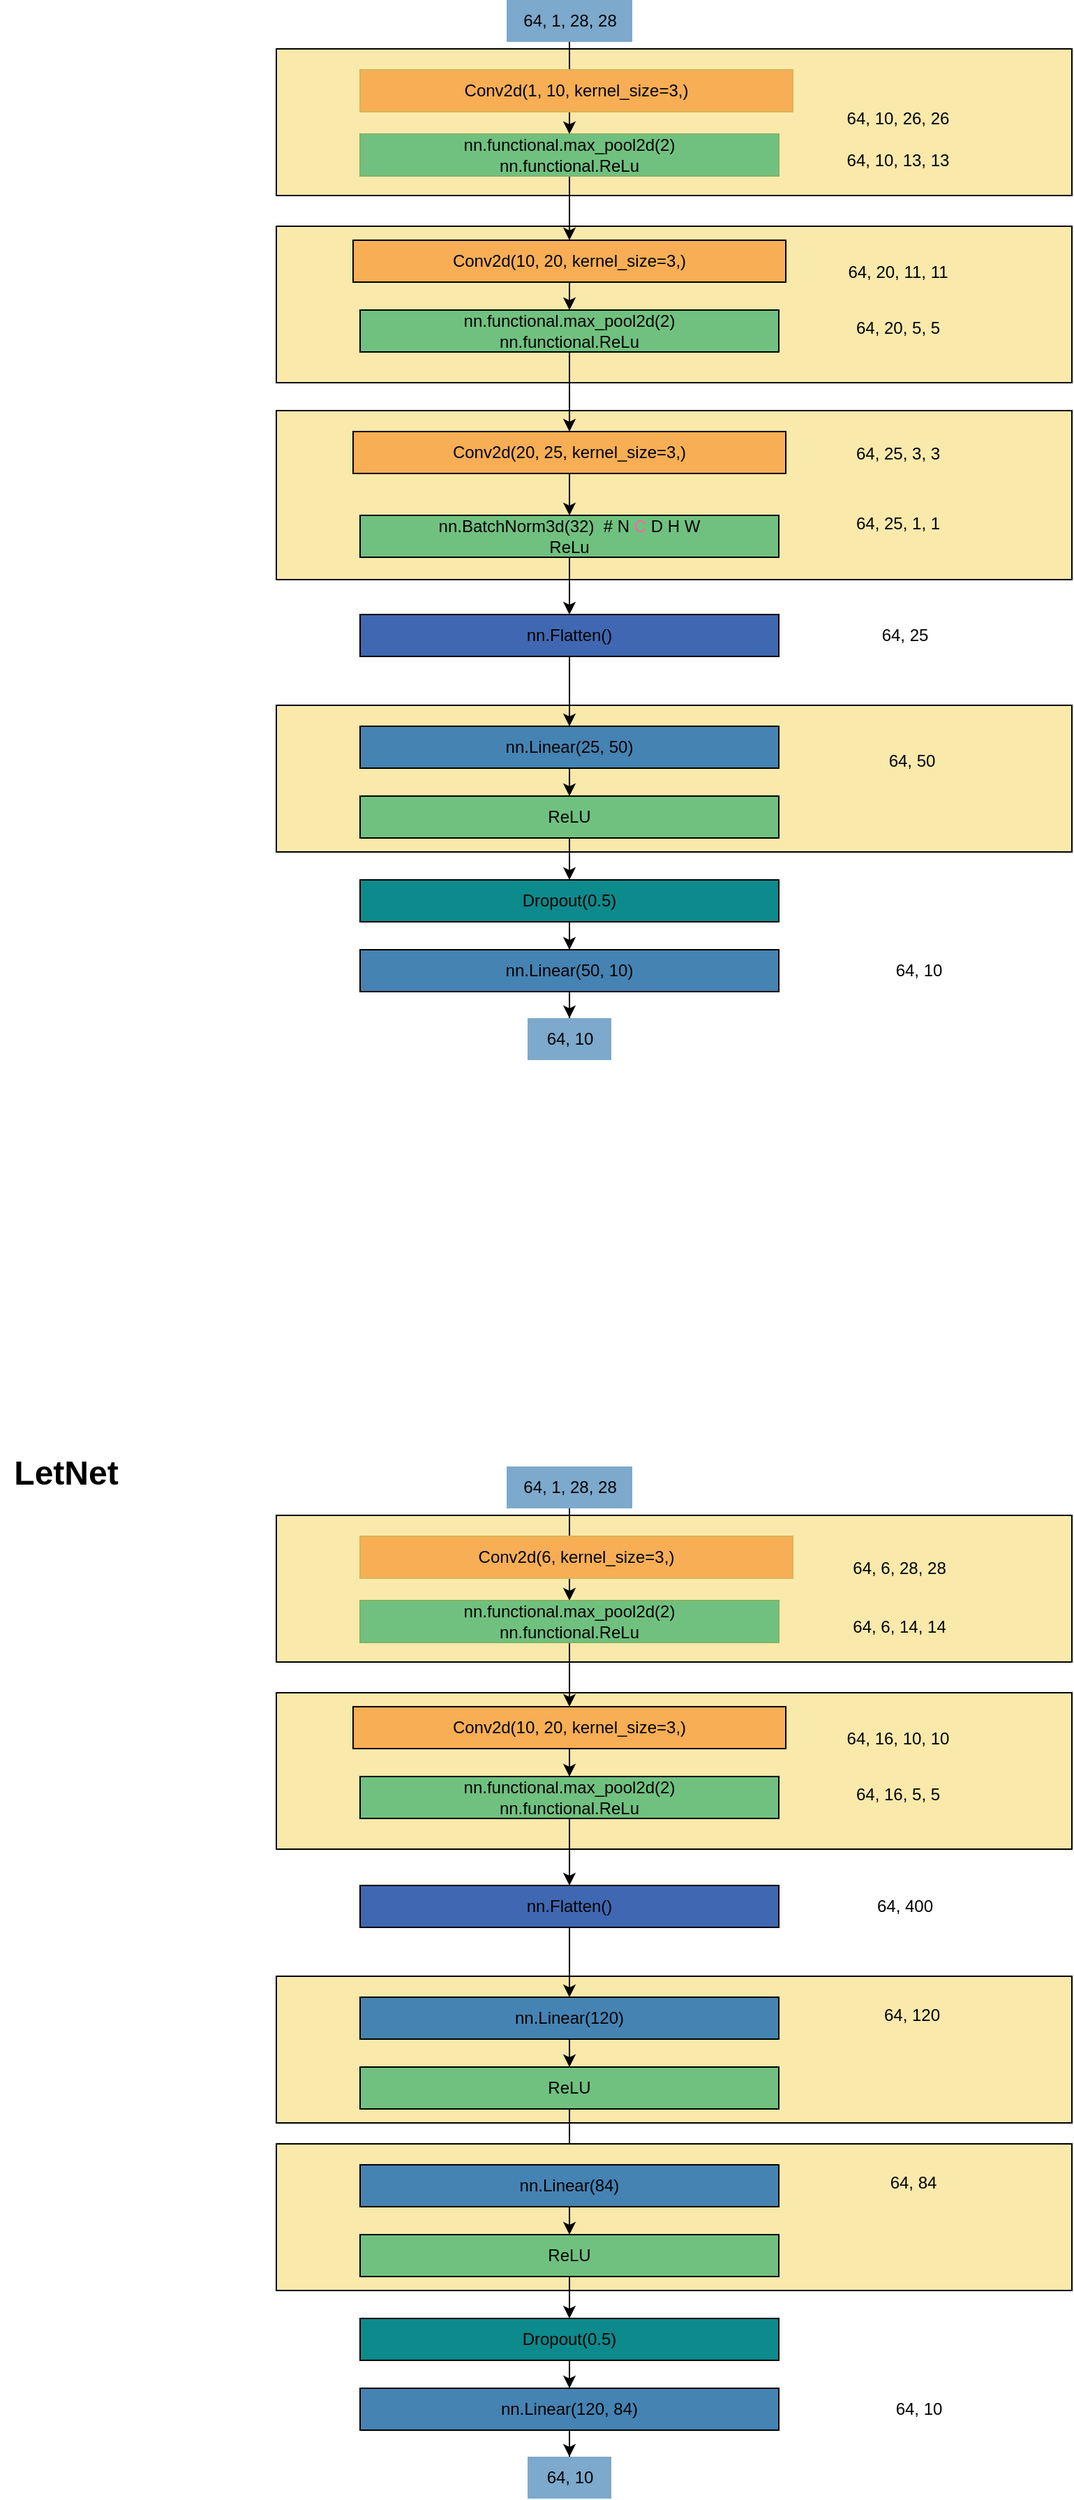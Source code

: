 <mxfile version="22.1.15" type="github">
  <diagram name="Page-1" id="TViR4RKvFwvL5A93G_rv">
    <mxGraphModel dx="977" dy="609" grid="0" gridSize="10" guides="1" tooltips="1" connect="1" arrows="1" fold="1" page="1" pageScale="1" pageWidth="827" pageHeight="1169" math="0" shadow="0">
      <root>
        <mxCell id="0" />
        <mxCell id="1" parent="0" />
        <mxCell id="9EgnNoj6Y7_mkdGmdueD-1" value="" style="rounded=0;whiteSpace=wrap;html=1;fillColor=#F9E9AB;" parent="1" vertex="1">
          <mxGeometry x="200" y="641" width="570" height="105" as="geometry" />
        </mxCell>
        <mxCell id="9EgnNoj6Y7_mkdGmdueD-5" value="" style="rounded=0;whiteSpace=wrap;html=1;fillColor=#F9E9AB;" parent="1" vertex="1">
          <mxGeometry x="200" y="430" width="570" height="121" as="geometry" />
        </mxCell>
        <mxCell id="9EgnNoj6Y7_mkdGmdueD-6" value="" style="rounded=0;whiteSpace=wrap;html=1;fillColor=#F9E9AB;" parent="1" vertex="1">
          <mxGeometry x="200" y="298" width="570" height="112" as="geometry" />
        </mxCell>
        <mxCell id="9EgnNoj6Y7_mkdGmdueD-7" value="" style="rounded=0;whiteSpace=wrap;html=1;fillColor=#F9E9AB;" parent="1" vertex="1">
          <mxGeometry x="200" y="171" width="570" height="105" as="geometry" />
        </mxCell>
        <mxCell id="9EgnNoj6Y7_mkdGmdueD-8" value="" style="edgeStyle=orthogonalEdgeStyle;rounded=0;orthogonalLoop=1;jettySize=auto;html=1;" parent="1" source="9EgnNoj6Y7_mkdGmdueD-9" target="9EgnNoj6Y7_mkdGmdueD-12" edge="1">
          <mxGeometry relative="1" as="geometry" />
        </mxCell>
        <mxCell id="9EgnNoj6Y7_mkdGmdueD-9" value="64, 1, 28, 28" style="text;html=1;align=center;verticalAlign=middle;resizable=0;points=[];autosize=1;strokeColor=none;fillColor=#7CA9CC;" parent="1" vertex="1">
          <mxGeometry x="365" y="136" width="90" height="30" as="geometry" />
        </mxCell>
        <mxCell id="9EgnNoj6Y7_mkdGmdueD-10" value="Conv2d(1, 10, kernel_size=3,)" style="whiteSpace=wrap;html=1;fillColor=#F7AE55;strokeColor=#d6b656;" parent="1" vertex="1">
          <mxGeometry x="260" y="186" width="310" height="30" as="geometry" />
        </mxCell>
        <mxCell id="9EgnNoj6Y7_mkdGmdueD-11" value="" style="edgeStyle=orthogonalEdgeStyle;rounded=0;orthogonalLoop=1;jettySize=auto;html=1;" parent="1" source="9EgnNoj6Y7_mkdGmdueD-12" target="9EgnNoj6Y7_mkdGmdueD-16" edge="1">
          <mxGeometry relative="1" as="geometry" />
        </mxCell>
        <mxCell id="9EgnNoj6Y7_mkdGmdueD-12" value="&lt;div&gt;nn.functional.max_pool2d(2) &lt;br&gt;nn.functional.ReLu&lt;br&gt;&lt;/div&gt;" style="whiteSpace=wrap;html=1;fillColor=#70c17f;strokeColor=#82b366;" parent="1" vertex="1">
          <mxGeometry x="260" y="232" width="300" height="30" as="geometry" />
        </mxCell>
        <mxCell id="9EgnNoj6Y7_mkdGmdueD-13" value="64, 10, 26, 26" style="text;html=1;align=center;verticalAlign=middle;resizable=0;points=[];autosize=1;strokeColor=none;fillColor=none;" parent="1" vertex="1">
          <mxGeometry x="595" y="206" width="100" height="30" as="geometry" />
        </mxCell>
        <mxCell id="9EgnNoj6Y7_mkdGmdueD-15" style="edgeStyle=orthogonalEdgeStyle;rounded=0;orthogonalLoop=1;jettySize=auto;html=1;exitX=0.5;exitY=1;exitDx=0;exitDy=0;entryX=0.5;entryY=0;entryDx=0;entryDy=0;" parent="1" source="9EgnNoj6Y7_mkdGmdueD-16" target="9EgnNoj6Y7_mkdGmdueD-19" edge="1">
          <mxGeometry relative="1" as="geometry" />
        </mxCell>
        <mxCell id="9EgnNoj6Y7_mkdGmdueD-16" value="Conv2d(10, 20, kernel_size=3,)" style="whiteSpace=wrap;html=1;fillColor=#F7AE55;" parent="1" vertex="1">
          <mxGeometry x="255" y="308" width="310" height="30" as="geometry" />
        </mxCell>
        <mxCell id="9EgnNoj6Y7_mkdGmdueD-69" style="edgeStyle=orthogonalEdgeStyle;rounded=0;orthogonalLoop=1;jettySize=auto;html=1;exitX=0.5;exitY=1;exitDx=0;exitDy=0;entryX=0.5;entryY=0;entryDx=0;entryDy=0;" parent="1" source="9EgnNoj6Y7_mkdGmdueD-19" target="9EgnNoj6Y7_mkdGmdueD-25" edge="1">
          <mxGeometry relative="1" as="geometry" />
        </mxCell>
        <mxCell id="9EgnNoj6Y7_mkdGmdueD-19" value="&lt;div&gt;nn.functional.max_pool2d(2)&lt;br&gt;nn.functional.ReLu&lt;br&gt;&lt;/div&gt;" style="whiteSpace=wrap;html=1;fillColor=#70C17F;" parent="1" vertex="1">
          <mxGeometry x="260" y="358" width="300" height="30" as="geometry" />
        </mxCell>
        <mxCell id="9EgnNoj6Y7_mkdGmdueD-24" value="" style="edgeStyle=orthogonalEdgeStyle;rounded=0;orthogonalLoop=1;jettySize=auto;html=1;" parent="1" source="9EgnNoj6Y7_mkdGmdueD-25" target="9EgnNoj6Y7_mkdGmdueD-28" edge="1">
          <mxGeometry relative="1" as="geometry" />
        </mxCell>
        <mxCell id="9EgnNoj6Y7_mkdGmdueD-25" value="Conv2d(20, 25, kernel_size=3,)" style="whiteSpace=wrap;html=1;fillColor=#F7AE55;" parent="1" vertex="1">
          <mxGeometry x="255" y="445" width="310" height="30" as="geometry" />
        </mxCell>
        <mxCell id="9EgnNoj6Y7_mkdGmdueD-72" style="edgeStyle=orthogonalEdgeStyle;rounded=0;orthogonalLoop=1;jettySize=auto;html=1;exitX=0.5;exitY=1;exitDx=0;exitDy=0;entryX=0.5;entryY=0;entryDx=0;entryDy=0;" parent="1" source="9EgnNoj6Y7_mkdGmdueD-28" target="9EgnNoj6Y7_mkdGmdueD-55" edge="1">
          <mxGeometry relative="1" as="geometry" />
        </mxCell>
        <mxCell id="9EgnNoj6Y7_mkdGmdueD-28" value="&lt;div&gt;nn.BatchNorm3d(32)&amp;nbsp; # N &lt;font color=&quot;#ff61ab&quot;&gt;C&lt;/font&gt; D H W&lt;br&gt;ReLu&lt;br&gt;&lt;/div&gt;" style="whiteSpace=wrap;html=1;fillColor=#70C17F;" parent="1" vertex="1">
          <mxGeometry x="260" y="505" width="300" height="30" as="geometry" />
        </mxCell>
        <mxCell id="9EgnNoj6Y7_mkdGmdueD-54" style="edgeStyle=orthogonalEdgeStyle;rounded=0;orthogonalLoop=1;jettySize=auto;html=1;exitX=0.5;exitY=1;exitDx=0;exitDy=0;" parent="1" source="9EgnNoj6Y7_mkdGmdueD-55" target="9EgnNoj6Y7_mkdGmdueD-58" edge="1">
          <mxGeometry relative="1" as="geometry" />
        </mxCell>
        <mxCell id="9EgnNoj6Y7_mkdGmdueD-55" value="nn.Flatten()" style="whiteSpace=wrap;html=1;fillColor=#4068B2;" parent="1" vertex="1">
          <mxGeometry x="260" y="576" width="300" height="30" as="geometry" />
        </mxCell>
        <mxCell id="9EgnNoj6Y7_mkdGmdueD-56" value="64, 25" style="text;html=1;align=center;verticalAlign=middle;resizable=0;points=[];autosize=1;strokeColor=none;fillColor=none;" parent="1" vertex="1">
          <mxGeometry x="620" y="576" width="60" height="30" as="geometry" />
        </mxCell>
        <mxCell id="9EgnNoj6Y7_mkdGmdueD-57" style="edgeStyle=orthogonalEdgeStyle;rounded=0;orthogonalLoop=1;jettySize=auto;html=1;exitX=0.5;exitY=1;exitDx=0;exitDy=0;entryX=0.5;entryY=0;entryDx=0;entryDy=0;" parent="1" source="9EgnNoj6Y7_mkdGmdueD-58" target="9EgnNoj6Y7_mkdGmdueD-62" edge="1">
          <mxGeometry relative="1" as="geometry" />
        </mxCell>
        <mxCell id="9EgnNoj6Y7_mkdGmdueD-58" value="nn.Linear(25, 50)" style="whiteSpace=wrap;html=1;fillColor=#4583B3;" parent="1" vertex="1">
          <mxGeometry x="260" y="656" width="300" height="30" as="geometry" />
        </mxCell>
        <mxCell id="9EgnNoj6Y7_mkdGmdueD-59" value="64, 50" style="text;html=1;align=center;verticalAlign=middle;resizable=0;points=[];autosize=1;strokeColor=none;fillColor=none;" parent="1" vertex="1">
          <mxGeometry x="625" y="666" width="60" height="30" as="geometry" />
        </mxCell>
        <mxCell id="9EgnNoj6Y7_mkdGmdueD-74" style="edgeStyle=orthogonalEdgeStyle;rounded=0;orthogonalLoop=1;jettySize=auto;html=1;exitX=0.5;exitY=1;exitDx=0;exitDy=0;" parent="1" source="9EgnNoj6Y7_mkdGmdueD-60" target="9EgnNoj6Y7_mkdGmdueD-73" edge="1">
          <mxGeometry relative="1" as="geometry" />
        </mxCell>
        <mxCell id="9EgnNoj6Y7_mkdGmdueD-60" value="nn.Linear(50, 10)" style="whiteSpace=wrap;html=1;fillColor=#4583B3;" parent="1" vertex="1">
          <mxGeometry x="260" y="816" width="300" height="30" as="geometry" />
        </mxCell>
        <mxCell id="9EgnNoj6Y7_mkdGmdueD-61" value="" style="edgeStyle=orthogonalEdgeStyle;rounded=0;orthogonalLoop=1;jettySize=auto;html=1;" parent="1" source="9EgnNoj6Y7_mkdGmdueD-62" target="9EgnNoj6Y7_mkdGmdueD-65" edge="1">
          <mxGeometry relative="1" as="geometry" />
        </mxCell>
        <mxCell id="9EgnNoj6Y7_mkdGmdueD-62" value="ReLU" style="whiteSpace=wrap;html=1;fillColor=#70C17F;" parent="1" vertex="1">
          <mxGeometry x="260" y="706" width="300" height="30" as="geometry" />
        </mxCell>
        <mxCell id="9EgnNoj6Y7_mkdGmdueD-63" value="64, 10" style="text;html=1;align=center;verticalAlign=middle;resizable=0;points=[];autosize=1;strokeColor=none;fillColor=none;" parent="1" vertex="1">
          <mxGeometry x="630" y="816" width="60" height="30" as="geometry" />
        </mxCell>
        <mxCell id="9EgnNoj6Y7_mkdGmdueD-64" value="" style="edgeStyle=orthogonalEdgeStyle;rounded=0;orthogonalLoop=1;jettySize=auto;html=1;" parent="1" source="9EgnNoj6Y7_mkdGmdueD-65" target="9EgnNoj6Y7_mkdGmdueD-60" edge="1">
          <mxGeometry relative="1" as="geometry" />
        </mxCell>
        <mxCell id="9EgnNoj6Y7_mkdGmdueD-65" value="Dropout(0.5)" style="whiteSpace=wrap;html=1;fillColor=#0D8A8C;" parent="1" vertex="1">
          <mxGeometry x="260" y="766" width="300" height="30" as="geometry" />
        </mxCell>
        <mxCell id="9EgnNoj6Y7_mkdGmdueD-66" value="64, 10, 13, 13" style="text;html=1;align=center;verticalAlign=middle;resizable=0;points=[];autosize=1;strokeColor=none;fillColor=none;" parent="1" vertex="1">
          <mxGeometry x="595" y="236" width="100" height="30" as="geometry" />
        </mxCell>
        <mxCell id="9EgnNoj6Y7_mkdGmdueD-67" value="64, 20, 11, 11" style="text;html=1;align=center;verticalAlign=middle;resizable=0;points=[];autosize=1;strokeColor=none;fillColor=none;" parent="1" vertex="1">
          <mxGeometry x="595" y="316" width="100" height="30" as="geometry" />
        </mxCell>
        <mxCell id="9EgnNoj6Y7_mkdGmdueD-68" value="64, 20, 5, 5" style="text;html=1;align=center;verticalAlign=middle;resizable=0;points=[];autosize=1;strokeColor=none;fillColor=none;" parent="1" vertex="1">
          <mxGeometry x="600" y="356" width="90" height="30" as="geometry" />
        </mxCell>
        <mxCell id="9EgnNoj6Y7_mkdGmdueD-70" value="64, 25, 3, 3" style="text;html=1;align=center;verticalAlign=middle;resizable=0;points=[];autosize=1;strokeColor=none;fillColor=none;" parent="1" vertex="1">
          <mxGeometry x="600" y="446" width="90" height="30" as="geometry" />
        </mxCell>
        <mxCell id="9EgnNoj6Y7_mkdGmdueD-71" value="64, 25, 1, 1" style="text;html=1;align=center;verticalAlign=middle;resizable=0;points=[];autosize=1;strokeColor=none;fillColor=none;" parent="1" vertex="1">
          <mxGeometry x="600" y="496" width="90" height="30" as="geometry" />
        </mxCell>
        <mxCell id="9EgnNoj6Y7_mkdGmdueD-73" value="64, 10" style="text;html=1;align=center;verticalAlign=middle;resizable=0;points=[];autosize=1;strokeColor=none;fillColor=#7CA9CC;" parent="1" vertex="1">
          <mxGeometry x="380" y="865" width="60" height="30" as="geometry" />
        </mxCell>
        <mxCell id="kX3--zduBmPoc6kW83MA-1" value="" style="rounded=0;whiteSpace=wrap;html=1;fillColor=#F9E9AB;" vertex="1" parent="1">
          <mxGeometry x="200" y="1551" width="570" height="105" as="geometry" />
        </mxCell>
        <mxCell id="kX3--zduBmPoc6kW83MA-3" value="" style="rounded=0;whiteSpace=wrap;html=1;fillColor=#F9E9AB;" vertex="1" parent="1">
          <mxGeometry x="200" y="1348" width="570" height="112" as="geometry" />
        </mxCell>
        <mxCell id="kX3--zduBmPoc6kW83MA-4" value="" style="rounded=0;whiteSpace=wrap;html=1;fillColor=#F9E9AB;" vertex="1" parent="1">
          <mxGeometry x="200" y="1221" width="570" height="105" as="geometry" />
        </mxCell>
        <mxCell id="kX3--zduBmPoc6kW83MA-5" value="" style="edgeStyle=orthogonalEdgeStyle;rounded=0;orthogonalLoop=1;jettySize=auto;html=1;" edge="1" parent="1" source="kX3--zduBmPoc6kW83MA-6" target="kX3--zduBmPoc6kW83MA-9">
          <mxGeometry relative="1" as="geometry" />
        </mxCell>
        <mxCell id="kX3--zduBmPoc6kW83MA-6" value="64, 1, 28, 28" style="text;html=1;align=center;verticalAlign=middle;resizable=0;points=[];autosize=1;strokeColor=none;fillColor=#7CA9CC;" vertex="1" parent="1">
          <mxGeometry x="365" y="1186" width="90" height="30" as="geometry" />
        </mxCell>
        <mxCell id="kX3--zduBmPoc6kW83MA-7" value="Conv2d(6, kernel_size=3,)" style="whiteSpace=wrap;html=1;fillColor=#F7AE55;strokeColor=#d6b656;" vertex="1" parent="1">
          <mxGeometry x="260" y="1236" width="310" height="30" as="geometry" />
        </mxCell>
        <mxCell id="kX3--zduBmPoc6kW83MA-8" value="" style="edgeStyle=orthogonalEdgeStyle;rounded=0;orthogonalLoop=1;jettySize=auto;html=1;" edge="1" parent="1" source="kX3--zduBmPoc6kW83MA-9" target="kX3--zduBmPoc6kW83MA-12">
          <mxGeometry relative="1" as="geometry" />
        </mxCell>
        <mxCell id="kX3--zduBmPoc6kW83MA-9" value="&lt;div&gt;nn.functional.max_pool2d(2) &lt;br&gt;nn.functional.ReLu&lt;br&gt;&lt;/div&gt;" style="whiteSpace=wrap;html=1;fillColor=#70c17f;strokeColor=#82b366;" vertex="1" parent="1">
          <mxGeometry x="260" y="1282" width="300" height="30" as="geometry" />
        </mxCell>
        <mxCell id="kX3--zduBmPoc6kW83MA-10" value="64, 6, 28, 28" style="text;html=1;align=center;verticalAlign=middle;resizable=0;points=[];autosize=1;strokeColor=none;fillColor=none;" vertex="1" parent="1">
          <mxGeometry x="601" y="1246" width="89" height="26" as="geometry" />
        </mxCell>
        <mxCell id="kX3--zduBmPoc6kW83MA-11" style="edgeStyle=orthogonalEdgeStyle;rounded=0;orthogonalLoop=1;jettySize=auto;html=1;exitX=0.5;exitY=1;exitDx=0;exitDy=0;entryX=0.5;entryY=0;entryDx=0;entryDy=0;" edge="1" parent="1" source="kX3--zduBmPoc6kW83MA-12" target="kX3--zduBmPoc6kW83MA-14">
          <mxGeometry relative="1" as="geometry" />
        </mxCell>
        <mxCell id="kX3--zduBmPoc6kW83MA-12" value="Conv2d(10, 20, kernel_size=3,)" style="whiteSpace=wrap;html=1;fillColor=#F7AE55;" vertex="1" parent="1">
          <mxGeometry x="255" y="1358" width="310" height="30" as="geometry" />
        </mxCell>
        <mxCell id="kX3--zduBmPoc6kW83MA-40" style="edgeStyle=orthogonalEdgeStyle;rounded=0;orthogonalLoop=1;jettySize=auto;html=1;exitX=0.5;exitY=1;exitDx=0;exitDy=0;entryX=0.5;entryY=0;entryDx=0;entryDy=0;" edge="1" parent="1" source="kX3--zduBmPoc6kW83MA-14" target="kX3--zduBmPoc6kW83MA-20">
          <mxGeometry relative="1" as="geometry" />
        </mxCell>
        <mxCell id="kX3--zduBmPoc6kW83MA-14" value="&lt;div&gt;nn.functional.max_pool2d(2)&lt;br&gt;nn.functional.ReLu&lt;br&gt;&lt;/div&gt;" style="whiteSpace=wrap;html=1;fillColor=#70C17F;" vertex="1" parent="1">
          <mxGeometry x="260" y="1408" width="300" height="30" as="geometry" />
        </mxCell>
        <mxCell id="kX3--zduBmPoc6kW83MA-19" style="edgeStyle=orthogonalEdgeStyle;rounded=0;orthogonalLoop=1;jettySize=auto;html=1;exitX=0.5;exitY=1;exitDx=0;exitDy=0;" edge="1" parent="1" source="kX3--zduBmPoc6kW83MA-20" target="kX3--zduBmPoc6kW83MA-23">
          <mxGeometry relative="1" as="geometry" />
        </mxCell>
        <mxCell id="kX3--zduBmPoc6kW83MA-20" value="nn.Flatten()" style="whiteSpace=wrap;html=1;fillColor=#4068B2;" vertex="1" parent="1">
          <mxGeometry x="260" y="1486" width="300" height="30" as="geometry" />
        </mxCell>
        <mxCell id="kX3--zduBmPoc6kW83MA-21" value="64, 400" style="text;html=1;align=center;verticalAlign=middle;resizable=0;points=[];autosize=1;strokeColor=none;fillColor=none;" vertex="1" parent="1">
          <mxGeometry x="620" y="1488" width="60" height="26" as="geometry" />
        </mxCell>
        <mxCell id="kX3--zduBmPoc6kW83MA-22" style="edgeStyle=orthogonalEdgeStyle;rounded=0;orthogonalLoop=1;jettySize=auto;html=1;exitX=0.5;exitY=1;exitDx=0;exitDy=0;entryX=0.5;entryY=0;entryDx=0;entryDy=0;" edge="1" parent="1" source="kX3--zduBmPoc6kW83MA-23" target="kX3--zduBmPoc6kW83MA-28">
          <mxGeometry relative="1" as="geometry" />
        </mxCell>
        <mxCell id="kX3--zduBmPoc6kW83MA-23" value="nn.Linear(120)" style="whiteSpace=wrap;html=1;fillColor=#4583B3;" vertex="1" parent="1">
          <mxGeometry x="260" y="1566" width="300" height="30" as="geometry" />
        </mxCell>
        <mxCell id="kX3--zduBmPoc6kW83MA-24" value="64, 120" style="text;html=1;align=center;verticalAlign=middle;resizable=0;points=[];autosize=1;strokeColor=none;fillColor=none;" vertex="1" parent="1">
          <mxGeometry x="625" y="1566" width="60" height="26" as="geometry" />
        </mxCell>
        <mxCell id="kX3--zduBmPoc6kW83MA-25" style="edgeStyle=orthogonalEdgeStyle;rounded=0;orthogonalLoop=1;jettySize=auto;html=1;exitX=0.5;exitY=1;exitDx=0;exitDy=0;" edge="1" parent="1" source="kX3--zduBmPoc6kW83MA-26" target="kX3--zduBmPoc6kW83MA-37">
          <mxGeometry relative="1" as="geometry" />
        </mxCell>
        <mxCell id="kX3--zduBmPoc6kW83MA-26" value="nn.Linear(120, 84)" style="whiteSpace=wrap;html=1;fillColor=#4583B3;" vertex="1" parent="1">
          <mxGeometry x="260" y="1846" width="300" height="30" as="geometry" />
        </mxCell>
        <mxCell id="kX3--zduBmPoc6kW83MA-51" style="edgeStyle=orthogonalEdgeStyle;rounded=0;orthogonalLoop=1;jettySize=auto;html=1;exitX=0.5;exitY=1;exitDx=0;exitDy=0;entryX=0.5;entryY=0;entryDx=0;entryDy=0;" edge="1" parent="1" source="kX3--zduBmPoc6kW83MA-28" target="kX3--zduBmPoc6kW83MA-48">
          <mxGeometry relative="1" as="geometry" />
        </mxCell>
        <mxCell id="kX3--zduBmPoc6kW83MA-28" value="ReLU" style="whiteSpace=wrap;html=1;fillColor=#70C17F;" vertex="1" parent="1">
          <mxGeometry x="260" y="1616" width="300" height="30" as="geometry" />
        </mxCell>
        <mxCell id="kX3--zduBmPoc6kW83MA-29" value="64, 10" style="text;html=1;align=center;verticalAlign=middle;resizable=0;points=[];autosize=1;strokeColor=none;fillColor=none;" vertex="1" parent="1">
          <mxGeometry x="630" y="1846" width="60" height="30" as="geometry" />
        </mxCell>
        <mxCell id="kX3--zduBmPoc6kW83MA-30" value="" style="edgeStyle=orthogonalEdgeStyle;rounded=0;orthogonalLoop=1;jettySize=auto;html=1;" edge="1" parent="1" source="kX3--zduBmPoc6kW83MA-31" target="kX3--zduBmPoc6kW83MA-26">
          <mxGeometry relative="1" as="geometry" />
        </mxCell>
        <mxCell id="kX3--zduBmPoc6kW83MA-31" value="Dropout(0.5)" style="whiteSpace=wrap;html=1;fillColor=#0D8A8C;" vertex="1" parent="1">
          <mxGeometry x="260" y="1796" width="300" height="30" as="geometry" />
        </mxCell>
        <mxCell id="kX3--zduBmPoc6kW83MA-32" value="64, 6, 14, 14" style="text;html=1;align=center;verticalAlign=middle;resizable=0;points=[];autosize=1;strokeColor=none;fillColor=none;" vertex="1" parent="1">
          <mxGeometry x="601" y="1288" width="89" height="26" as="geometry" />
        </mxCell>
        <mxCell id="kX3--zduBmPoc6kW83MA-33" value="64, 16, 10, 10" style="text;html=1;align=center;verticalAlign=middle;resizable=0;points=[];autosize=1;strokeColor=none;fillColor=none;" vertex="1" parent="1">
          <mxGeometry x="597" y="1368" width="96" height="26" as="geometry" />
        </mxCell>
        <mxCell id="kX3--zduBmPoc6kW83MA-34" value="64, 16, 5, 5" style="text;html=1;align=center;verticalAlign=middle;resizable=0;points=[];autosize=1;strokeColor=none;fillColor=none;" vertex="1" parent="1">
          <mxGeometry x="604" y="1408" width="82" height="26" as="geometry" />
        </mxCell>
        <mxCell id="kX3--zduBmPoc6kW83MA-37" value="64, 10" style="text;html=1;align=center;verticalAlign=middle;resizable=0;points=[];autosize=1;strokeColor=none;fillColor=#7CA9CC;" vertex="1" parent="1">
          <mxGeometry x="380" y="1895" width="60" height="30" as="geometry" />
        </mxCell>
        <mxCell id="kX3--zduBmPoc6kW83MA-46" value="" style="rounded=0;whiteSpace=wrap;html=1;fillColor=#F9E9AB;" vertex="1" parent="1">
          <mxGeometry x="200" y="1671" width="570" height="105" as="geometry" />
        </mxCell>
        <mxCell id="kX3--zduBmPoc6kW83MA-47" style="edgeStyle=orthogonalEdgeStyle;rounded=0;orthogonalLoop=1;jettySize=auto;html=1;exitX=0.5;exitY=1;exitDx=0;exitDy=0;entryX=0.5;entryY=0;entryDx=0;entryDy=0;" edge="1" parent="1" source="kX3--zduBmPoc6kW83MA-48" target="kX3--zduBmPoc6kW83MA-50">
          <mxGeometry relative="1" as="geometry" />
        </mxCell>
        <mxCell id="kX3--zduBmPoc6kW83MA-48" value="nn.Linear(84)" style="whiteSpace=wrap;html=1;fillColor=#4583B3;" vertex="1" parent="1">
          <mxGeometry x="260" y="1686" width="300" height="30" as="geometry" />
        </mxCell>
        <mxCell id="kX3--zduBmPoc6kW83MA-49" value="64, 84" style="text;html=1;align=center;verticalAlign=middle;resizable=0;points=[];autosize=1;strokeColor=none;fillColor=none;" vertex="1" parent="1">
          <mxGeometry x="629" y="1686" width="53" height="26" as="geometry" />
        </mxCell>
        <mxCell id="kX3--zduBmPoc6kW83MA-52" style="edgeStyle=orthogonalEdgeStyle;rounded=0;orthogonalLoop=1;jettySize=auto;html=1;exitX=0.5;exitY=1;exitDx=0;exitDy=0;" edge="1" parent="1" source="kX3--zduBmPoc6kW83MA-50" target="kX3--zduBmPoc6kW83MA-31">
          <mxGeometry relative="1" as="geometry" />
        </mxCell>
        <mxCell id="kX3--zduBmPoc6kW83MA-50" value="ReLU" style="whiteSpace=wrap;html=1;fillColor=#70C17F;" vertex="1" parent="1">
          <mxGeometry x="260" y="1736" width="300" height="30" as="geometry" />
        </mxCell>
        <mxCell id="kX3--zduBmPoc6kW83MA-53" value="&lt;h1&gt;LetNet&lt;/h1&gt;" style="text;html=1;align=center;verticalAlign=middle;resizable=0;points=[];autosize=1;strokeColor=none;fillColor=none;" vertex="1" parent="1">
          <mxGeometry x="2.5" y="1154" width="93" height="73" as="geometry" />
        </mxCell>
      </root>
    </mxGraphModel>
  </diagram>
</mxfile>
